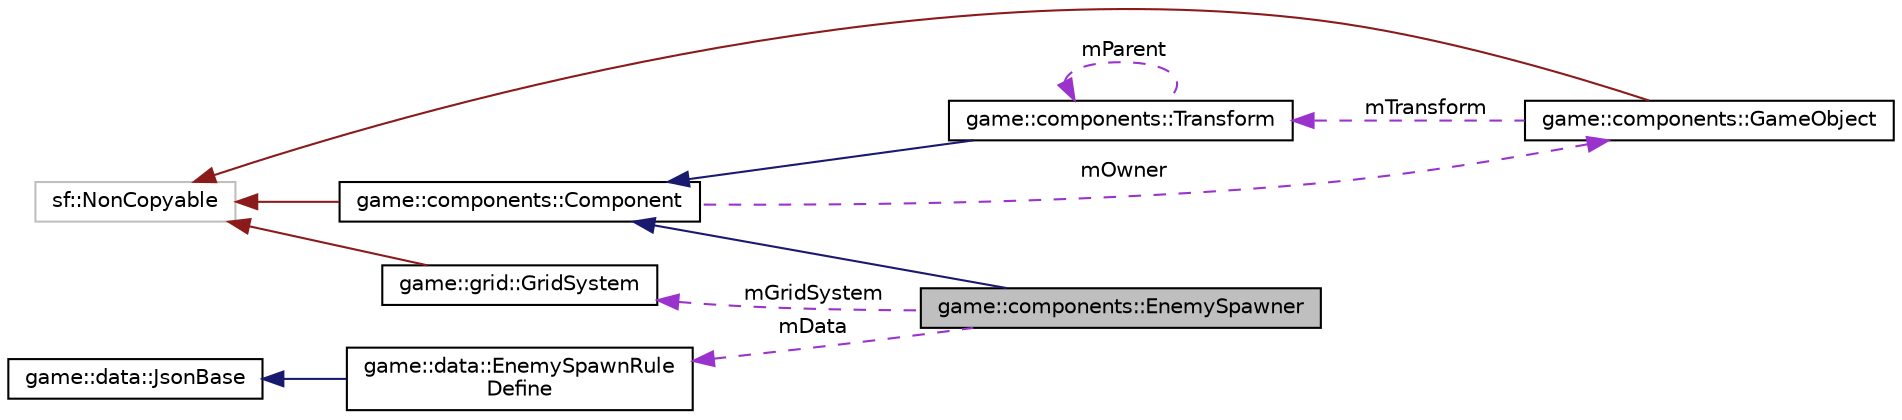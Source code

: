 digraph "game::components::EnemySpawner"
{
 // LATEX_PDF_SIZE
  edge [fontname="Helvetica",fontsize="10",labelfontname="Helvetica",labelfontsize="10"];
  node [fontname="Helvetica",fontsize="10",shape=record];
  rankdir="LR";
  Node1 [label="game::components::EnemySpawner",height=0.2,width=0.4,color="black", fillcolor="grey75", style="filled", fontcolor="black",tooltip="enemy spawner class used to generate new enemies during gameplay"];
  Node2 -> Node1 [dir="back",color="midnightblue",fontsize="10",style="solid"];
  Node2 [label="game::components::Component",height=0.2,width=0.4,color="black", fillcolor="white", style="filled",URL="$classgame_1_1components_1_1Component.html",tooltip="base class for all components"];
  Node3 -> Node2 [dir="back",color="firebrick4",fontsize="10",style="solid"];
  Node3 [label="sf::NonCopyable",height=0.2,width=0.4,color="grey75", fillcolor="white", style="filled",tooltip=" "];
  Node4 -> Node2 [dir="back",color="darkorchid3",fontsize="10",style="dashed",label=" mOwner" ];
  Node4 [label="game::components::GameObject",height=0.2,width=0.4,color="black", fillcolor="white", style="filled",URL="$classgame_1_1components_1_1GameObject.html",tooltip="container class for a group of components"];
  Node3 -> Node4 [dir="back",color="firebrick4",fontsize="10",style="solid"];
  Node5 -> Node4 [dir="back",color="darkorchid3",fontsize="10",style="dashed",label=" mTransform" ];
  Node5 [label="game::components::Transform",height=0.2,width=0.4,color="black", fillcolor="white", style="filled",URL="$classgame_1_1components_1_1Transform.html",tooltip="transform component of a gameobject"];
  Node2 -> Node5 [dir="back",color="midnightblue",fontsize="10",style="solid"];
  Node5 -> Node5 [dir="back",color="darkorchid3",fontsize="10",style="dashed",label=" mParent" ];
  Node6 -> Node1 [dir="back",color="darkorchid3",fontsize="10",style="dashed",label=" mGridSystem" ];
  Node6 [label="game::grid::GridSystem",height=0.2,width=0.4,color="black", fillcolor="white", style="filled",URL="$classgame_1_1grid_1_1GridSystem.html",tooltip="grid system that manages a group of grid layers"];
  Node3 -> Node6 [dir="back",color="firebrick4",fontsize="10",style="solid"];
  Node7 -> Node1 [dir="back",color="darkorchid3",fontsize="10",style="dashed",label=" mData" ];
  Node7 [label="game::data::EnemySpawnRule\lDefine",height=0.2,width=0.4,color="black", fillcolor="white", style="filled",URL="$structgame_1_1data_1_1EnemySpawnRuleDefine.html",tooltip="data structure to hold spawn rule data"];
  Node8 -> Node7 [dir="back",color="midnightblue",fontsize="10",style="solid"];
  Node8 [label="game::data::JsonBase",height=0.2,width=0.4,color="black", fillcolor="white", style="filled",URL="$classgame_1_1data_1_1JsonBase.html",tooltip=" "];
}
